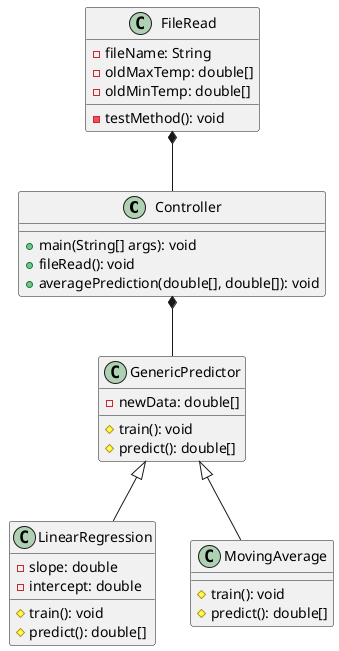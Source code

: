 @startuml "Prediction Model"

class Controller {
    +main(String[] args): void
    +fileRead(): void
    +averagePrediction(double[], double[]): void
}

class GenericPredictor {
    -newData: double[]
    #train(): void
    #predict(): double[]
}

class LinearRegression extends GenericPredictor {
    -slope: double
    -intercept: double
    #train(): void 
    #predict(): double[]
}

class MovingAverage extends GenericPredictor {
    #train(): void 
    #predict(): double[]
}
class FileRead {
    -fileName: String
    -oldMaxTemp: double[]
    -oldMinTemp: double[]
    -testMethod(): void
}

FileRead *-- Controller
Controller *-- GenericPredictor

@enduml